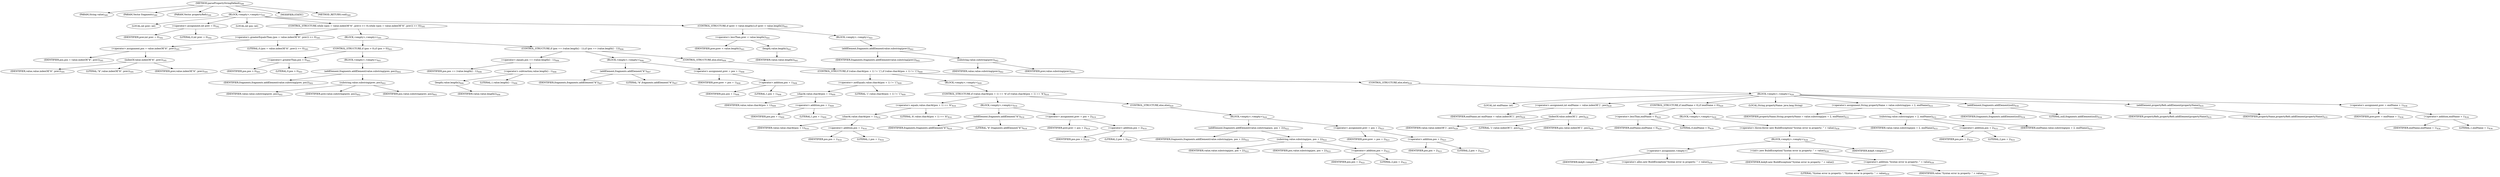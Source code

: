 digraph "parsePropertyStringDefault" {  
"911" [label = <(METHOD,parsePropertyStringDefault)<SUB>589</SUB>> ]
"912" [label = <(PARAM,String value)<SUB>589</SUB>> ]
"913" [label = <(PARAM,Vector fragments)<SUB>589</SUB>> ]
"914" [label = <(PARAM,Vector propertyRefs)<SUB>590</SUB>> ]
"915" [label = <(BLOCK,&lt;empty&gt;,&lt;empty&gt;)<SUB>591</SUB>> ]
"916" [label = <(LOCAL,int prev: int)> ]
"917" [label = <(&lt;operator&gt;.assignment,int prev = 0)<SUB>592</SUB>> ]
"918" [label = <(IDENTIFIER,prev,int prev = 0)<SUB>592</SUB>> ]
"919" [label = <(LITERAL,0,int prev = 0)<SUB>592</SUB>> ]
"920" [label = <(LOCAL,int pos: int)> ]
"921" [label = <(CONTROL_STRUCTURE,while ((pos = value.indexOf(&quot;$&quot;, prev)) &gt;= 0),while ((pos = value.indexOf(&quot;$&quot;, prev)) &gt;= 0))<SUB>595</SUB>> ]
"922" [label = <(&lt;operator&gt;.greaterEqualsThan,(pos = value.indexOf(&quot;$&quot;, prev)) &gt;= 0)<SUB>595</SUB>> ]
"923" [label = <(&lt;operator&gt;.assignment,pos = value.indexOf(&quot;$&quot;, prev))<SUB>595</SUB>> ]
"924" [label = <(IDENTIFIER,pos,pos = value.indexOf(&quot;$&quot;, prev))<SUB>595</SUB>> ]
"925" [label = <(indexOf,value.indexOf(&quot;$&quot;, prev))<SUB>595</SUB>> ]
"926" [label = <(IDENTIFIER,value,value.indexOf(&quot;$&quot;, prev))<SUB>595</SUB>> ]
"927" [label = <(LITERAL,&quot;$&quot;,value.indexOf(&quot;$&quot;, prev))<SUB>595</SUB>> ]
"928" [label = <(IDENTIFIER,prev,value.indexOf(&quot;$&quot;, prev))<SUB>595</SUB>> ]
"929" [label = <(LITERAL,0,(pos = value.indexOf(&quot;$&quot;, prev)) &gt;= 0)<SUB>595</SUB>> ]
"930" [label = <(BLOCK,&lt;empty&gt;,&lt;empty&gt;)<SUB>595</SUB>> ]
"931" [label = <(CONTROL_STRUCTURE,if (pos &gt; 0),if (pos &gt; 0))<SUB>601</SUB>> ]
"932" [label = <(&lt;operator&gt;.greaterThan,pos &gt; 0)<SUB>601</SUB>> ]
"933" [label = <(IDENTIFIER,pos,pos &gt; 0)<SUB>601</SUB>> ]
"934" [label = <(LITERAL,0,pos &gt; 0)<SUB>601</SUB>> ]
"935" [label = <(BLOCK,&lt;empty&gt;,&lt;empty&gt;)<SUB>601</SUB>> ]
"936" [label = <(addElement,fragments.addElement(value.substring(prev, pos)))<SUB>602</SUB>> ]
"937" [label = <(IDENTIFIER,fragments,fragments.addElement(value.substring(prev, pos)))<SUB>602</SUB>> ]
"938" [label = <(substring,value.substring(prev, pos))<SUB>602</SUB>> ]
"939" [label = <(IDENTIFIER,value,value.substring(prev, pos))<SUB>602</SUB>> ]
"940" [label = <(IDENTIFIER,prev,value.substring(prev, pos))<SUB>602</SUB>> ]
"941" [label = <(IDENTIFIER,pos,value.substring(prev, pos))<SUB>602</SUB>> ]
"942" [label = <(CONTROL_STRUCTURE,if (pos == (value.length() - 1)),if (pos == (value.length() - 1)))<SUB>606</SUB>> ]
"943" [label = <(&lt;operator&gt;.equals,pos == (value.length() - 1))<SUB>606</SUB>> ]
"944" [label = <(IDENTIFIER,pos,pos == (value.length() - 1))<SUB>606</SUB>> ]
"945" [label = <(&lt;operator&gt;.subtraction,value.length() - 1)<SUB>606</SUB>> ]
"946" [label = <(length,value.length())<SUB>606</SUB>> ]
"947" [label = <(IDENTIFIER,value,value.length())<SUB>606</SUB>> ]
"948" [label = <(LITERAL,1,value.length() - 1)<SUB>606</SUB>> ]
"949" [label = <(BLOCK,&lt;empty&gt;,&lt;empty&gt;)<SUB>606</SUB>> ]
"950" [label = <(addElement,fragments.addElement(&quot;$&quot;))<SUB>607</SUB>> ]
"951" [label = <(IDENTIFIER,fragments,fragments.addElement(&quot;$&quot;))<SUB>607</SUB>> ]
"952" [label = <(LITERAL,&quot;$&quot;,fragments.addElement(&quot;$&quot;))<SUB>607</SUB>> ]
"953" [label = <(&lt;operator&gt;.assignment,prev = pos + 1)<SUB>608</SUB>> ]
"954" [label = <(IDENTIFIER,prev,prev = pos + 1)<SUB>608</SUB>> ]
"955" [label = <(&lt;operator&gt;.addition,pos + 1)<SUB>608</SUB>> ]
"956" [label = <(IDENTIFIER,pos,pos + 1)<SUB>608</SUB>> ]
"957" [label = <(LITERAL,1,pos + 1)<SUB>608</SUB>> ]
"958" [label = <(CONTROL_STRUCTURE,else,else)<SUB>609</SUB>> ]
"959" [label = <(CONTROL_STRUCTURE,if (value.charAt(pos + 1) != '{'),if (value.charAt(pos + 1) != '{'))<SUB>609</SUB>> ]
"960" [label = <(&lt;operator&gt;.notEquals,value.charAt(pos + 1) != '{')<SUB>609</SUB>> ]
"961" [label = <(charAt,value.charAt(pos + 1))<SUB>609</SUB>> ]
"962" [label = <(IDENTIFIER,value,value.charAt(pos + 1))<SUB>609</SUB>> ]
"963" [label = <(&lt;operator&gt;.addition,pos + 1)<SUB>609</SUB>> ]
"964" [label = <(IDENTIFIER,pos,pos + 1)<SUB>609</SUB>> ]
"965" [label = <(LITERAL,1,pos + 1)<SUB>609</SUB>> ]
"966" [label = <(LITERAL,'{',value.charAt(pos + 1) != '{')<SUB>609</SUB>> ]
"967" [label = <(BLOCK,&lt;empty&gt;,&lt;empty&gt;)<SUB>609</SUB>> ]
"968" [label = <(CONTROL_STRUCTURE,if (value.charAt(pos + 1) == '$'),if (value.charAt(pos + 1) == '$'))<SUB>616</SUB>> ]
"969" [label = <(&lt;operator&gt;.equals,value.charAt(pos + 1) == '$')<SUB>616</SUB>> ]
"970" [label = <(charAt,value.charAt(pos + 1))<SUB>616</SUB>> ]
"971" [label = <(IDENTIFIER,value,value.charAt(pos + 1))<SUB>616</SUB>> ]
"972" [label = <(&lt;operator&gt;.addition,pos + 1)<SUB>616</SUB>> ]
"973" [label = <(IDENTIFIER,pos,pos + 1)<SUB>616</SUB>> ]
"974" [label = <(LITERAL,1,pos + 1)<SUB>616</SUB>> ]
"975" [label = <(LITERAL,'$',value.charAt(pos + 1) == '$')<SUB>616</SUB>> ]
"976" [label = <(BLOCK,&lt;empty&gt;,&lt;empty&gt;)<SUB>616</SUB>> ]
"977" [label = <(addElement,fragments.addElement(&quot;$&quot;))<SUB>618</SUB>> ]
"978" [label = <(IDENTIFIER,fragments,fragments.addElement(&quot;$&quot;))<SUB>618</SUB>> ]
"979" [label = <(LITERAL,&quot;$&quot;,fragments.addElement(&quot;$&quot;))<SUB>618</SUB>> ]
"980" [label = <(&lt;operator&gt;.assignment,prev = pos + 2)<SUB>619</SUB>> ]
"981" [label = <(IDENTIFIER,prev,prev = pos + 2)<SUB>619</SUB>> ]
"982" [label = <(&lt;operator&gt;.addition,pos + 2)<SUB>619</SUB>> ]
"983" [label = <(IDENTIFIER,pos,pos + 2)<SUB>619</SUB>> ]
"984" [label = <(LITERAL,2,pos + 2)<SUB>619</SUB>> ]
"985" [label = <(CONTROL_STRUCTURE,else,else)<SUB>620</SUB>> ]
"986" [label = <(BLOCK,&lt;empty&gt;,&lt;empty&gt;)<SUB>620</SUB>> ]
"987" [label = <(addElement,fragments.addElement(value.substring(pos, pos + 2)))<SUB>622</SUB>> ]
"988" [label = <(IDENTIFIER,fragments,fragments.addElement(value.substring(pos, pos + 2)))<SUB>622</SUB>> ]
"989" [label = <(substring,value.substring(pos, pos + 2))<SUB>622</SUB>> ]
"990" [label = <(IDENTIFIER,value,value.substring(pos, pos + 2))<SUB>622</SUB>> ]
"991" [label = <(IDENTIFIER,pos,value.substring(pos, pos + 2))<SUB>622</SUB>> ]
"992" [label = <(&lt;operator&gt;.addition,pos + 2)<SUB>622</SUB>> ]
"993" [label = <(IDENTIFIER,pos,pos + 2)<SUB>622</SUB>> ]
"994" [label = <(LITERAL,2,pos + 2)<SUB>622</SUB>> ]
"995" [label = <(&lt;operator&gt;.assignment,prev = pos + 2)<SUB>623</SUB>> ]
"996" [label = <(IDENTIFIER,prev,prev = pos + 2)<SUB>623</SUB>> ]
"997" [label = <(&lt;operator&gt;.addition,pos + 2)<SUB>623</SUB>> ]
"998" [label = <(IDENTIFIER,pos,pos + 2)<SUB>623</SUB>> ]
"999" [label = <(LITERAL,2,pos + 2)<SUB>623</SUB>> ]
"1000" [label = <(CONTROL_STRUCTURE,else,else)<SUB>626</SUB>> ]
"1001" [label = <(BLOCK,&lt;empty&gt;,&lt;empty&gt;)<SUB>626</SUB>> ]
"1002" [label = <(LOCAL,int endName: int)> ]
"1003" [label = <(&lt;operator&gt;.assignment,int endName = value.indexOf('}', pos))<SUB>628</SUB>> ]
"1004" [label = <(IDENTIFIER,endName,int endName = value.indexOf('}', pos))<SUB>628</SUB>> ]
"1005" [label = <(indexOf,value.indexOf('}', pos))<SUB>628</SUB>> ]
"1006" [label = <(IDENTIFIER,value,value.indexOf('}', pos))<SUB>628</SUB>> ]
"1007" [label = <(LITERAL,'}',value.indexOf('}', pos))<SUB>628</SUB>> ]
"1008" [label = <(IDENTIFIER,pos,value.indexOf('}', pos))<SUB>628</SUB>> ]
"1009" [label = <(CONTROL_STRUCTURE,if (endName &lt; 0),if (endName &lt; 0))<SUB>629</SUB>> ]
"1010" [label = <(&lt;operator&gt;.lessThan,endName &lt; 0)<SUB>629</SUB>> ]
"1011" [label = <(IDENTIFIER,endName,endName &lt; 0)<SUB>629</SUB>> ]
"1012" [label = <(LITERAL,0,endName &lt; 0)<SUB>629</SUB>> ]
"1013" [label = <(BLOCK,&lt;empty&gt;,&lt;empty&gt;)<SUB>629</SUB>> ]
"1014" [label = <(&lt;operator&gt;.throw,throw new BuildException(&quot;Syntax error in property: &quot; + value);)<SUB>630</SUB>> ]
"1015" [label = <(BLOCK,&lt;empty&gt;,&lt;empty&gt;)<SUB>630</SUB>> ]
"1016" [label = <(&lt;operator&gt;.assignment,&lt;empty&gt;)> ]
"1017" [label = <(IDENTIFIER,$obj9,&lt;empty&gt;)> ]
"1018" [label = <(&lt;operator&gt;.alloc,new BuildException(&quot;Syntax error in property: &quot; + value))<SUB>630</SUB>> ]
"1019" [label = <(&lt;init&gt;,new BuildException(&quot;Syntax error in property: &quot; + value))<SUB>630</SUB>> ]
"1020" [label = <(IDENTIFIER,$obj9,new BuildException(&quot;Syntax error in property: &quot; + value))> ]
"1021" [label = <(&lt;operator&gt;.addition,&quot;Syntax error in property: &quot; + value)<SUB>630</SUB>> ]
"1022" [label = <(LITERAL,&quot;Syntax error in property: &quot;,&quot;Syntax error in property: &quot; + value)<SUB>630</SUB>> ]
"1023" [label = <(IDENTIFIER,value,&quot;Syntax error in property: &quot; + value)<SUB>631</SUB>> ]
"1024" [label = <(IDENTIFIER,$obj9,&lt;empty&gt;)> ]
"1025" [label = <(LOCAL,String propertyName: java.lang.String)> ]
"1026" [label = <(&lt;operator&gt;.assignment,String propertyName = value.substring(pos + 2, endName))<SUB>633</SUB>> ]
"1027" [label = <(IDENTIFIER,propertyName,String propertyName = value.substring(pos + 2, endName))<SUB>633</SUB>> ]
"1028" [label = <(substring,value.substring(pos + 2, endName))<SUB>633</SUB>> ]
"1029" [label = <(IDENTIFIER,value,value.substring(pos + 2, endName))<SUB>633</SUB>> ]
"1030" [label = <(&lt;operator&gt;.addition,pos + 2)<SUB>633</SUB>> ]
"1031" [label = <(IDENTIFIER,pos,pos + 2)<SUB>633</SUB>> ]
"1032" [label = <(LITERAL,2,pos + 2)<SUB>633</SUB>> ]
"1033" [label = <(IDENTIFIER,endName,value.substring(pos + 2, endName))<SUB>633</SUB>> ]
"1034" [label = <(addElement,fragments.addElement(null))<SUB>634</SUB>> ]
"1035" [label = <(IDENTIFIER,fragments,fragments.addElement(null))<SUB>634</SUB>> ]
"1036" [label = <(LITERAL,null,fragments.addElement(null))<SUB>634</SUB>> ]
"1037" [label = <(addElement,propertyRefs.addElement(propertyName))<SUB>635</SUB>> ]
"1038" [label = <(IDENTIFIER,propertyRefs,propertyRefs.addElement(propertyName))<SUB>635</SUB>> ]
"1039" [label = <(IDENTIFIER,propertyName,propertyRefs.addElement(propertyName))<SUB>635</SUB>> ]
"1040" [label = <(&lt;operator&gt;.assignment,prev = endName + 1)<SUB>636</SUB>> ]
"1041" [label = <(IDENTIFIER,prev,prev = endName + 1)<SUB>636</SUB>> ]
"1042" [label = <(&lt;operator&gt;.addition,endName + 1)<SUB>636</SUB>> ]
"1043" [label = <(IDENTIFIER,endName,endName + 1)<SUB>636</SUB>> ]
"1044" [label = <(LITERAL,1,endName + 1)<SUB>636</SUB>> ]
"1045" [label = <(CONTROL_STRUCTURE,if (prev &lt; value.length()),if (prev &lt; value.length()))<SUB>641</SUB>> ]
"1046" [label = <(&lt;operator&gt;.lessThan,prev &lt; value.length())<SUB>641</SUB>> ]
"1047" [label = <(IDENTIFIER,prev,prev &lt; value.length())<SUB>641</SUB>> ]
"1048" [label = <(length,value.length())<SUB>641</SUB>> ]
"1049" [label = <(IDENTIFIER,value,value.length())<SUB>641</SUB>> ]
"1050" [label = <(BLOCK,&lt;empty&gt;,&lt;empty&gt;)<SUB>641</SUB>> ]
"1051" [label = <(addElement,fragments.addElement(value.substring(prev)))<SUB>642</SUB>> ]
"1052" [label = <(IDENTIFIER,fragments,fragments.addElement(value.substring(prev)))<SUB>642</SUB>> ]
"1053" [label = <(substring,value.substring(prev))<SUB>642</SUB>> ]
"1054" [label = <(IDENTIFIER,value,value.substring(prev))<SUB>642</SUB>> ]
"1055" [label = <(IDENTIFIER,prev,value.substring(prev))<SUB>642</SUB>> ]
"1056" [label = <(MODIFIER,STATIC)> ]
"1057" [label = <(METHOD_RETURN,void)<SUB>589</SUB>> ]
  "911" -> "912" 
  "911" -> "913" 
  "911" -> "914" 
  "911" -> "915" 
  "911" -> "1056" 
  "911" -> "1057" 
  "915" -> "916" 
  "915" -> "917" 
  "915" -> "920" 
  "915" -> "921" 
  "915" -> "1045" 
  "917" -> "918" 
  "917" -> "919" 
  "921" -> "922" 
  "921" -> "930" 
  "922" -> "923" 
  "922" -> "929" 
  "923" -> "924" 
  "923" -> "925" 
  "925" -> "926" 
  "925" -> "927" 
  "925" -> "928" 
  "930" -> "931" 
  "930" -> "942" 
  "931" -> "932" 
  "931" -> "935" 
  "932" -> "933" 
  "932" -> "934" 
  "935" -> "936" 
  "936" -> "937" 
  "936" -> "938" 
  "938" -> "939" 
  "938" -> "940" 
  "938" -> "941" 
  "942" -> "943" 
  "942" -> "949" 
  "942" -> "958" 
  "943" -> "944" 
  "943" -> "945" 
  "945" -> "946" 
  "945" -> "948" 
  "946" -> "947" 
  "949" -> "950" 
  "949" -> "953" 
  "950" -> "951" 
  "950" -> "952" 
  "953" -> "954" 
  "953" -> "955" 
  "955" -> "956" 
  "955" -> "957" 
  "958" -> "959" 
  "959" -> "960" 
  "959" -> "967" 
  "959" -> "1000" 
  "960" -> "961" 
  "960" -> "966" 
  "961" -> "962" 
  "961" -> "963" 
  "963" -> "964" 
  "963" -> "965" 
  "967" -> "968" 
  "968" -> "969" 
  "968" -> "976" 
  "968" -> "985" 
  "969" -> "970" 
  "969" -> "975" 
  "970" -> "971" 
  "970" -> "972" 
  "972" -> "973" 
  "972" -> "974" 
  "976" -> "977" 
  "976" -> "980" 
  "977" -> "978" 
  "977" -> "979" 
  "980" -> "981" 
  "980" -> "982" 
  "982" -> "983" 
  "982" -> "984" 
  "985" -> "986" 
  "986" -> "987" 
  "986" -> "995" 
  "987" -> "988" 
  "987" -> "989" 
  "989" -> "990" 
  "989" -> "991" 
  "989" -> "992" 
  "992" -> "993" 
  "992" -> "994" 
  "995" -> "996" 
  "995" -> "997" 
  "997" -> "998" 
  "997" -> "999" 
  "1000" -> "1001" 
  "1001" -> "1002" 
  "1001" -> "1003" 
  "1001" -> "1009" 
  "1001" -> "1025" 
  "1001" -> "1026" 
  "1001" -> "1034" 
  "1001" -> "1037" 
  "1001" -> "1040" 
  "1003" -> "1004" 
  "1003" -> "1005" 
  "1005" -> "1006" 
  "1005" -> "1007" 
  "1005" -> "1008" 
  "1009" -> "1010" 
  "1009" -> "1013" 
  "1010" -> "1011" 
  "1010" -> "1012" 
  "1013" -> "1014" 
  "1014" -> "1015" 
  "1015" -> "1016" 
  "1015" -> "1019" 
  "1015" -> "1024" 
  "1016" -> "1017" 
  "1016" -> "1018" 
  "1019" -> "1020" 
  "1019" -> "1021" 
  "1021" -> "1022" 
  "1021" -> "1023" 
  "1026" -> "1027" 
  "1026" -> "1028" 
  "1028" -> "1029" 
  "1028" -> "1030" 
  "1028" -> "1033" 
  "1030" -> "1031" 
  "1030" -> "1032" 
  "1034" -> "1035" 
  "1034" -> "1036" 
  "1037" -> "1038" 
  "1037" -> "1039" 
  "1040" -> "1041" 
  "1040" -> "1042" 
  "1042" -> "1043" 
  "1042" -> "1044" 
  "1045" -> "1046" 
  "1045" -> "1050" 
  "1046" -> "1047" 
  "1046" -> "1048" 
  "1048" -> "1049" 
  "1050" -> "1051" 
  "1051" -> "1052" 
  "1051" -> "1053" 
  "1053" -> "1054" 
  "1053" -> "1055" 
}

